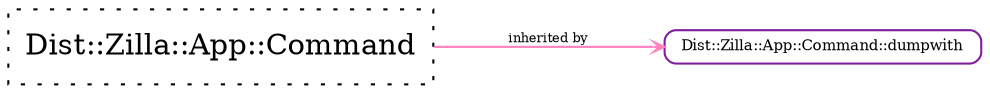 strict digraph Perl {
	graph [compound=1, concentrate=1, overlap=false, rankdir=LR, ranksep=1, smoothing=triangle, splines=spline];
	node [label="\N", shape=record, style=dotted];
	edge [minlen=1];
	"Dist::Zilla::App::Command" [label="Dist::Zilla::App::Command"];
	"Dist::Zilla::App::Command::dumpwith" [label="Dist::Zilla::App::Command::dumpwith", shape=Mrecord, style=solid, color="#7e1e9c", fontsize=7, height="0.1"];
	"Dist::Zilla::App::Command" -> "Dist::Zilla::App::Command::dumpwith" [arrowhead=open, arrowsize="0.5", color="#ff81c0", dir=forward, fontsize=6, headclip=1, label="inherited by", samehead=head, tailclip=1, weight=10];
}
